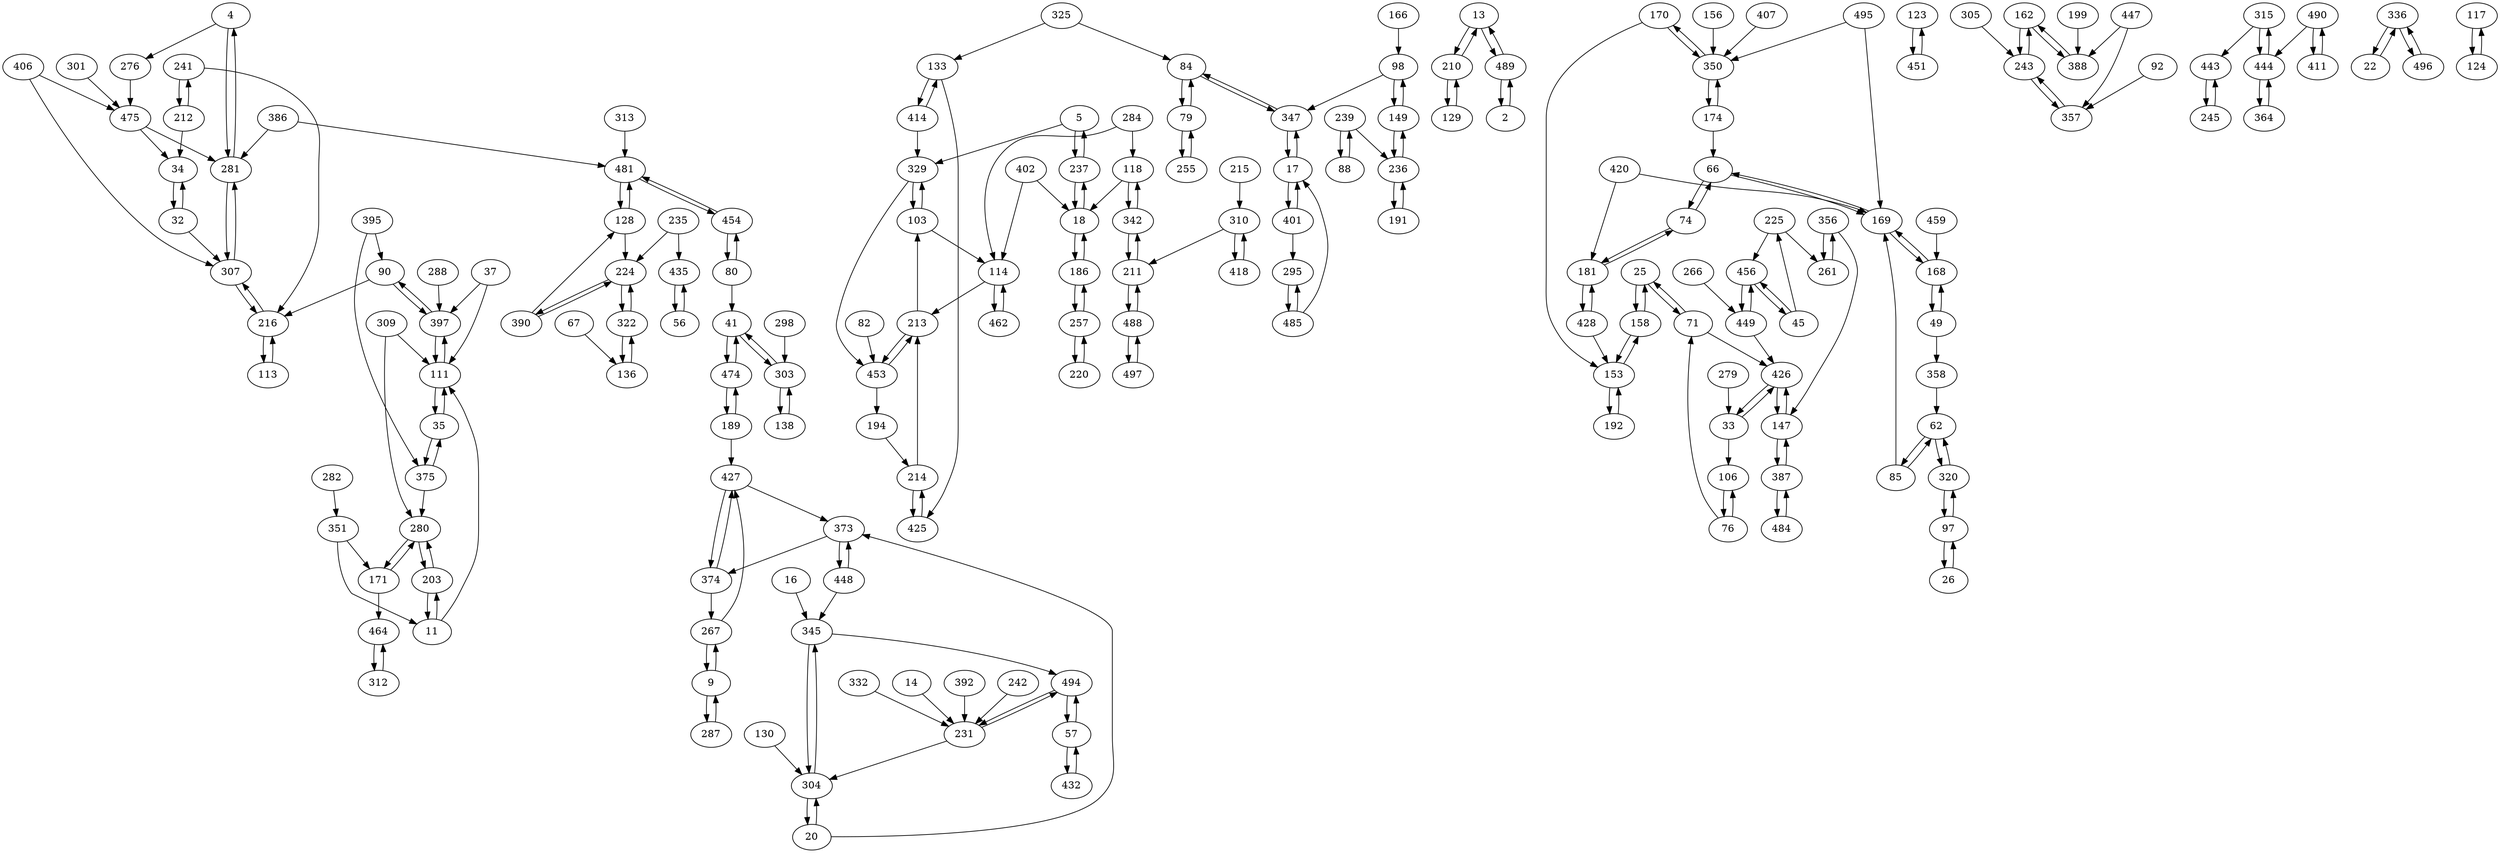 digraph G {
4 -> 281;
5 -> 329;
9 -> 267;
11 -> 111;
13 -> 210;
14 -> 231;
17 -> 401;
18 -> 237;
20 -> 373;
25 -> 158;
32 -> 307;
33 -> 106;
34 -> 32;
35 -> 375;
37 -> 397;
41 -> 303;
45 -> 456;
49 -> 358;
56 -> 435;
57 -> 432;
62 -> 320;
66 -> 74;
67 -> 136;
71 -> 426;
74 -> 66;
76 -> 71;
79 -> 255;
80 -> 41;
84 -> 347;
85 -> 62;
88 -> 239;
90 -> 397;
97 -> 320;
98 -> 149;
103 -> 114;
111 -> 35;
114 -> 213;
118 -> 342;
123 -> 451;
128 -> 224;
129 -> 210;
133 -> 425;
136 -> 322;
138 -> 303;
147 -> 387;
149 -> 236;
153 -> 192;
158 -> 153;
162 -> 243;
168 -> 49;
169 -> 66;
170 -> 350;
171 -> 280;
174 -> 66;
181 -> 428;
186 -> 257;
189 -> 427;
199 -> 388;
203 -> 280;
210 -> 13;
211 -> 342;
212 -> 241;
213 -> 453;
214 -> 425;
215 -> 310;
216 -> 113;
220 -> 257;
224 -> 390;
225 -> 456;
231 -> 494;
235 -> 435;
236 -> 149;
237 -> 5;
239 -> 236;
241 -> 212;
243 -> 162;
255 -> 79;
257 -> 220;
261 -> 356;
267 -> 427;
279 -> 33;
280 -> 203;
281 -> 4;
284 -> 114;
288 -> 397;
298 -> 303;
301 -> 475;
303 -> 41;
304 -> 20;
305 -> 243;
307 -> 216;
309 -> 280;
310 -> 418;
315 -> 444;
320 -> 97;
322 -> 136;
325 -> 133;
329 -> 103;
336 -> 22;
342 -> 118;
345 -> 494;
347 -> 17;
350 -> 174;
351 -> 171;
356 -> 147;
358 -> 62;
364 -> 444;
373 -> 448;
374 -> 267;
375 -> 280;
386 -> 481;
387 -> 484;
390 -> 224;
392 -> 231;
395 -> 375;
397 -> 111;
401 -> 17;
402 -> 18;
406 -> 307;
414 -> 133;
418 -> 310;
420 -> 169;
425 -> 214;
426 -> 33;
427 -> 374;
428 -> 153;
432 -> 57;
443 -> 245;
444 -> 315;
447 -> 357;
448 -> 373;
449 -> 456;
453 -> 194;
454 -> 80;
456 -> 449;
462 -> 114;
464 -> 312;
474 -> 41;
475 -> 281;
481 -> 454;
485 -> 295;
488 -> 497;
489 -> 2;
490 -> 411;
494 -> 231;
495 -> 350;
497 -> 488;
2 -> 489;
4 -> 276;
5 -> 237;
9 -> 287;
11 -> 203;
13 -> 489;
16 -> 345;
17 -> 347;
18 -> 186;
20 -> 304;
22 -> 336;
25 -> 71;
26 -> 97;
32 -> 34;
33 -> 426;
35 -> 111;
37 -> 111;
41 -> 474;
45 -> 225;
49 -> 168;
57 -> 494;
62 -> 85;
66 -> 169;
71 -> 25;
74 -> 181;
76 -> 106;
79 -> 84;
80 -> 454;
82 -> 453;
84 -> 79;
85 -> 169;
90 -> 216;
92 -> 357;
97 -> 26;
98 -> 347;
103 -> 329;
106 -> 76;
111 -> 397;
113 -> 216;
114 -> 462;
117 -> 124;
118 -> 18;
124 -> 117;
128 -> 481;
130 -> 304;
133 -> 414;
147 -> 426;
149 -> 98;
153 -> 158;
156 -> 350;
158 -> 25;
162 -> 388;
166 -> 98;
168 -> 169;
169 -> 168;
170 -> 153;
171 -> 464;
174 -> 350;
181 -> 74;
186 -> 18;
189 -> 474;
191 -> 236;
192 -> 153;
194 -> 214;
203 -> 11;
210 -> 129;
211 -> 488;
212 -> 34;
213 -> 103;
214 -> 213;
216 -> 307;
224 -> 322;
225 -> 261;
231 -> 304;
235 -> 224;
236 -> 191;
237 -> 18;
239 -> 88;
241 -> 216;
242 -> 231;
243 -> 357;
245 -> 443;
257 -> 186;
266 -> 449;
267 -> 9;
276 -> 475;
280 -> 171;
281 -> 307;
282 -> 351;
284 -> 118;
287 -> 9;
295 -> 485;
303 -> 138;
304 -> 345;
307 -> 281;
309 -> 111;
310 -> 211;
312 -> 464;
313 -> 481;
315 -> 443;
320 -> 62;
322 -> 224;
325 -> 84;
329 -> 453;
332 -> 231;
336 -> 496;
342 -> 211;
345 -> 304;
347 -> 84;
350 -> 170;
351 -> 11;
356 -> 261;
357 -> 243;
373 -> 374;
374 -> 427;
375 -> 35;
386 -> 281;
387 -> 147;
388 -> 162;
390 -> 128;
395 -> 90;
397 -> 90;
401 -> 295;
402 -> 114;
406 -> 475;
407 -> 350;
411 -> 490;
414 -> 329;
420 -> 181;
426 -> 147;
427 -> 373;
428 -> 181;
435 -> 56;
444 -> 364;
447 -> 388;
448 -> 345;
449 -> 426;
451 -> 123;
453 -> 213;
454 -> 481;
456 -> 45;
459 -> 168;
474 -> 189;
475 -> 34;
481 -> 128;
484 -> 387;
485 -> 17;
488 -> 211;
489 -> 13;
490 -> 444;
494 -> 57;
495 -> 169;
496 -> 336;
2
4
5
9
11
13
14
16
17
18
20
22
25
26
32
33
34
35
37
41
45
49
56
57
62
66
67
71
74
76
79
80
82
84
85
88
90
92
97
98
103
106
111
113
114
117
118
123
124
128
129
130
133
136
138
147
149
153
156
158
162
166
168
169
170
171
174
181
186
189
191
192
194
199
203
210
211
212
213
214
215
216
220
224
225
231
235
236
237
239
241
242
243
245
255
257
261
266
267
276
279
280
281
282
284
287
288
295
298
301
303
304
305
307
309
310
312
313
315
320
322
325
329
332
336
342
345
347
350
351
356
357
358
364
373
374
375
386
387
388
390
392
395
397
401
402
406
407
411
414
418
420
425
426
427
428
432
435
443
444
447
448
449
451
453
454
456
459
462
464
474
475
481
484
485
488
489
490
494
495
496
497
}
